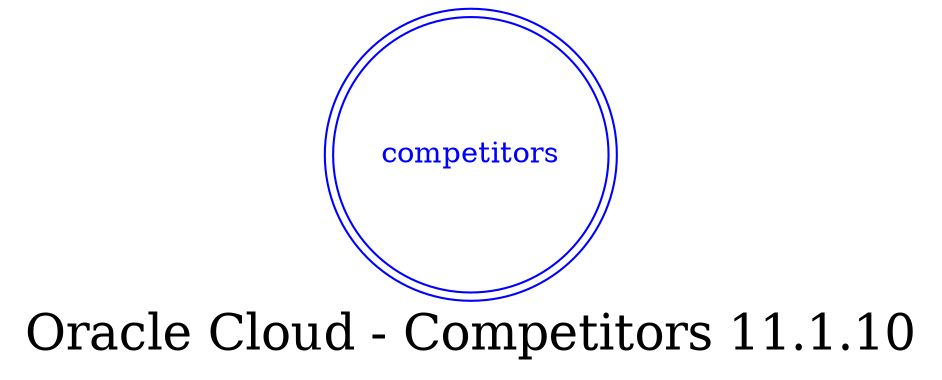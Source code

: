 digraph LexiconGraph {
graph[label="Oracle Cloud - Competitors 11.1.10", fontsize=24]
splines=true
"competitors" [color=blue, fontcolor=blue, shape=doublecircle]
}
